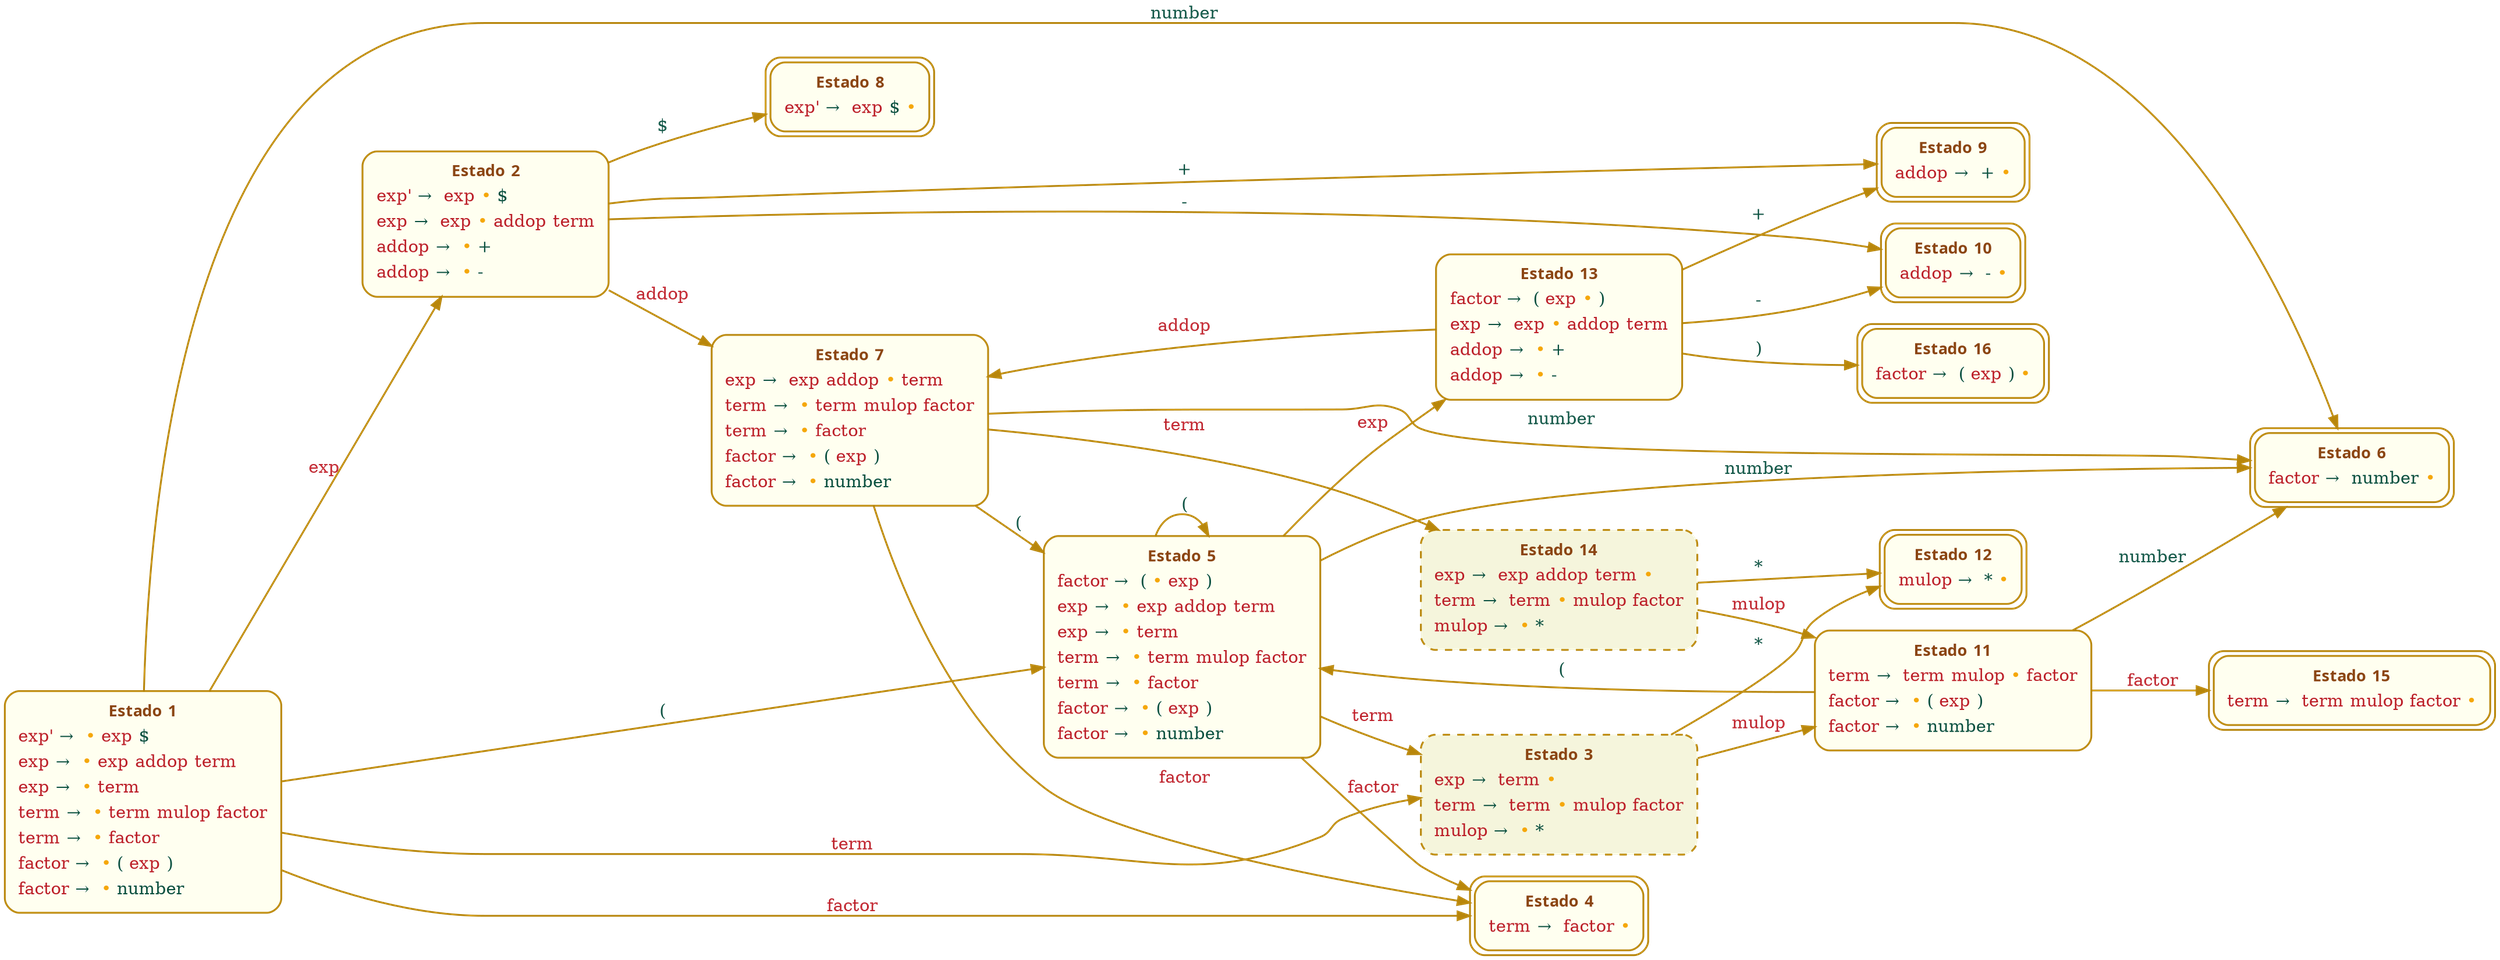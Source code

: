 digraph DFA { 
graph[size="auto" ratio="auto" margin=0.00 ordering="" rotate=0 color="steelblue" bgcolor="transparent" splines="spline" nodesep=0.25 ranksep=0.50 rankdir="LR" rank="same" ];

// SHIFT STATES: 6 
node[height=0.50 width=0.75 fixedsize=0 shape="rectangle" color="darkgoldenrod" fillcolor="ivory" style="filled,rounded" regular=0 peripheries=1 sides=4 orientation=0.00 distortion=0.00 skew=0.00 penwidth=1.50 margin=0.10 ];
state_1[id="state_1" label=<<TABLE BORDER="0">
  <TR><TD TITLE="state_1_title" id="state_1_title" BORDER="0" SIDES="B" href="#"><b><font color="#8B4513" face="Calibri" point-size="13.0">Estado </font><font color="#8B4513" face="Calibri" point-size="13.0">1</font></b></TD></TR>
  <TR><TD TITLE="state_1_item_1" id="state_1_item_1" ALIGN="LEFT" href="#"><font color="#BC1F29" face="Times-Roman" point-size="14.0">exp' </font><font color="#0A5040" face="Times-Roman" point-size="14.0">→ </font><font color="#F5A70A" face="Times-Roman" point-size="14.0"> •</font><font color="#BC1F29" face="Times-Roman" point-size="14.0"> exp</font><font color="#0A5040" face="Times-Roman" point-size="14.0"> $</font></TD></TR>
  <TR><TD TITLE="state_1_item_2" id="state_1_item_2" ALIGN="LEFT" href="#"><font color="#BC1F29" face="Times-Roman" point-size="14.0">exp </font><font color="#0A5040" face="Times-Roman" point-size="14.0">→ </font><font color="#F5A70A" face="Times-Roman" point-size="14.0"> •</font><font color="#BC1F29" face="Times-Roman" point-size="14.0"> exp</font><font color="#BC1F29" face="Times-Roman" point-size="14.0"> addop</font><font color="#BC1F29" face="Times-Roman" point-size="14.0"> term</font></TD></TR>
  <TR><TD TITLE="state_1_item_3" id="state_1_item_3" ALIGN="LEFT" href="#"><font color="#BC1F29" face="Times-Roman" point-size="14.0">exp </font><font color="#0A5040" face="Times-Roman" point-size="14.0">→ </font><font color="#F5A70A" face="Times-Roman" point-size="14.0"> •</font><font color="#BC1F29" face="Times-Roman" point-size="14.0"> term</font></TD></TR>
  <TR><TD TITLE="state_1_item_4" id="state_1_item_4" ALIGN="LEFT" href="#"><font color="#BC1F29" face="Times-Roman" point-size="14.0">term </font><font color="#0A5040" face="Times-Roman" point-size="14.0">→ </font><font color="#F5A70A" face="Times-Roman" point-size="14.0"> •</font><font color="#BC1F29" face="Times-Roman" point-size="14.0"> term</font><font color="#BC1F29" face="Times-Roman" point-size="14.0"> mulop</font><font color="#BC1F29" face="Times-Roman" point-size="14.0"> factor</font></TD></TR>
  <TR><TD TITLE="state_1_item_5" id="state_1_item_5" ALIGN="LEFT" href="#"><font color="#BC1F29" face="Times-Roman" point-size="14.0">term </font><font color="#0A5040" face="Times-Roman" point-size="14.0">→ </font><font color="#F5A70A" face="Times-Roman" point-size="14.0"> •</font><font color="#BC1F29" face="Times-Roman" point-size="14.0"> factor</font></TD></TR>
  <TR><TD TITLE="state_1_item_6" id="state_1_item_6" ALIGN="LEFT" href="#"><font color="#BC1F29" face="Times-Roman" point-size="14.0">factor </font><font color="#0A5040" face="Times-Roman" point-size="14.0">→ </font><font color="#F5A70A" face="Times-Roman" point-size="14.0"> •</font><font color="#0A5040" face="Times-Roman" point-size="14.0"> (</font><font color="#BC1F29" face="Times-Roman" point-size="14.0"> exp</font><font color="#0A5040" face="Times-Roman" point-size="14.0"> )</font></TD></TR>
  <TR><TD TITLE="state_1_item_7" id="state_1_item_7" ALIGN="LEFT" href="#"><font color="#BC1F29" face="Times-Roman" point-size="14.0">factor </font><font color="#0A5040" face="Times-Roman" point-size="14.0">→ </font><font color="#F5A70A" face="Times-Roman" point-size="14.0"> •</font><font color="#0A5040" face="Times-Roman" point-size="14.0"> number</font></TD></TR>
  </TABLE>>];
state_2[id="state_2" label=<<TABLE BORDER="0">
  <TR><TD TITLE="state_2_title" id="state_2_title" BORDER="0" SIDES="B" href="#"><b><font color="#8B4513" face="Calibri" point-size="13.0">Estado </font><font color="#8B4513" face="Calibri" point-size="13.0">2</font></b></TD></TR>
  <TR><TD TITLE="state_2_item_1" id="state_2_item_1" ALIGN="LEFT" href="#"><font color="#BC1F29" face="Times-Roman" point-size="14.0">exp' </font><font color="#0A5040" face="Times-Roman" point-size="14.0">→ </font><font color="#BC1F29" face="Times-Roman" point-size="14.0"> exp</font><font color="#F5A70A" face="Times-Roman" point-size="14.0"> •</font><font color="#0A5040" face="Times-Roman" point-size="14.0"> $</font></TD></TR>
  <TR><TD TITLE="state_2_item_2" id="state_2_item_2" ALIGN="LEFT" href="#"><font color="#BC1F29" face="Times-Roman" point-size="14.0">exp </font><font color="#0A5040" face="Times-Roman" point-size="14.0">→ </font><font color="#BC1F29" face="Times-Roman" point-size="14.0"> exp</font><font color="#F5A70A" face="Times-Roman" point-size="14.0"> •</font><font color="#BC1F29" face="Times-Roman" point-size="14.0"> addop</font><font color="#BC1F29" face="Times-Roman" point-size="14.0"> term</font></TD></TR>
  <TR><TD TITLE="state_2_item_3" id="state_2_item_3" ALIGN="LEFT" href="#"><font color="#BC1F29" face="Times-Roman" point-size="14.0">addop </font><font color="#0A5040" face="Times-Roman" point-size="14.0">→ </font><font color="#F5A70A" face="Times-Roman" point-size="14.0"> •</font><font color="#0A5040" face="Times-Roman" point-size="14.0"> +</font></TD></TR>
  <TR><TD TITLE="state_2_item_4" id="state_2_item_4" ALIGN="LEFT" href="#"><font color="#BC1F29" face="Times-Roman" point-size="14.0">addop </font><font color="#0A5040" face="Times-Roman" point-size="14.0">→ </font><font color="#F5A70A" face="Times-Roman" point-size="14.0"> •</font><font color="#0A5040" face="Times-Roman" point-size="14.0"> -</font></TD></TR>
  </TABLE>>];
state_5[id="state_5" label=<<TABLE BORDER="0">
  <TR><TD TITLE="state_5_title" id="state_5_title" BORDER="0" SIDES="B" href="#"><b><font color="#8B4513" face="Calibri" point-size="13.0">Estado </font><font color="#8B4513" face="Calibri" point-size="13.0">5</font></b></TD></TR>
  <TR><TD TITLE="state_5_item_1" id="state_5_item_1" ALIGN="LEFT" href="#"><font color="#BC1F29" face="Times-Roman" point-size="14.0">factor </font><font color="#0A5040" face="Times-Roman" point-size="14.0">→ </font><font color="#0A5040" face="Times-Roman" point-size="14.0"> (</font><font color="#F5A70A" face="Times-Roman" point-size="14.0"> •</font><font color="#BC1F29" face="Times-Roman" point-size="14.0"> exp</font><font color="#0A5040" face="Times-Roman" point-size="14.0"> )</font></TD></TR>
  <TR><TD TITLE="state_5_item_2" id="state_5_item_2" ALIGN="LEFT" href="#"><font color="#BC1F29" face="Times-Roman" point-size="14.0">exp </font><font color="#0A5040" face="Times-Roman" point-size="14.0">→ </font><font color="#F5A70A" face="Times-Roman" point-size="14.0"> •</font><font color="#BC1F29" face="Times-Roman" point-size="14.0"> exp</font><font color="#BC1F29" face="Times-Roman" point-size="14.0"> addop</font><font color="#BC1F29" face="Times-Roman" point-size="14.0"> term</font></TD></TR>
  <TR><TD TITLE="state_5_item_3" id="state_5_item_3" ALIGN="LEFT" href="#"><font color="#BC1F29" face="Times-Roman" point-size="14.0">exp </font><font color="#0A5040" face="Times-Roman" point-size="14.0">→ </font><font color="#F5A70A" face="Times-Roman" point-size="14.0"> •</font><font color="#BC1F29" face="Times-Roman" point-size="14.0"> term</font></TD></TR>
  <TR><TD TITLE="state_5_item_4" id="state_5_item_4" ALIGN="LEFT" href="#"><font color="#BC1F29" face="Times-Roman" point-size="14.0">term </font><font color="#0A5040" face="Times-Roman" point-size="14.0">→ </font><font color="#F5A70A" face="Times-Roman" point-size="14.0"> •</font><font color="#BC1F29" face="Times-Roman" point-size="14.0"> term</font><font color="#BC1F29" face="Times-Roman" point-size="14.0"> mulop</font><font color="#BC1F29" face="Times-Roman" point-size="14.0"> factor</font></TD></TR>
  <TR><TD TITLE="state_5_item_5" id="state_5_item_5" ALIGN="LEFT" href="#"><font color="#BC1F29" face="Times-Roman" point-size="14.0">term </font><font color="#0A5040" face="Times-Roman" point-size="14.0">→ </font><font color="#F5A70A" face="Times-Roman" point-size="14.0"> •</font><font color="#BC1F29" face="Times-Roman" point-size="14.0"> factor</font></TD></TR>
  <TR><TD TITLE="state_5_item_6" id="state_5_item_6" ALIGN="LEFT" href="#"><font color="#BC1F29" face="Times-Roman" point-size="14.0">factor </font><font color="#0A5040" face="Times-Roman" point-size="14.0">→ </font><font color="#F5A70A" face="Times-Roman" point-size="14.0"> •</font><font color="#0A5040" face="Times-Roman" point-size="14.0"> (</font><font color="#BC1F29" face="Times-Roman" point-size="14.0"> exp</font><font color="#0A5040" face="Times-Roman" point-size="14.0"> )</font></TD></TR>
  <TR><TD TITLE="state_5_item_7" id="state_5_item_7" ALIGN="LEFT" href="#"><font color="#BC1F29" face="Times-Roman" point-size="14.0">factor </font><font color="#0A5040" face="Times-Roman" point-size="14.0">→ </font><font color="#F5A70A" face="Times-Roman" point-size="14.0"> •</font><font color="#0A5040" face="Times-Roman" point-size="14.0"> number</font></TD></TR>
  </TABLE>>];
state_7[id="state_7" label=<<TABLE BORDER="0">
  <TR><TD TITLE="state_7_title" id="state_7_title" BORDER="0" SIDES="B" href="#"><b><font color="#8B4513" face="Calibri" point-size="13.0">Estado </font><font color="#8B4513" face="Calibri" point-size="13.0">7</font></b></TD></TR>
  <TR><TD TITLE="state_7_item_1" id="state_7_item_1" ALIGN="LEFT" href="#"><font color="#BC1F29" face="Times-Roman" point-size="14.0">exp </font><font color="#0A5040" face="Times-Roman" point-size="14.0">→ </font><font color="#BC1F29" face="Times-Roman" point-size="14.0"> exp</font><font color="#BC1F29" face="Times-Roman" point-size="14.0"> addop</font><font color="#F5A70A" face="Times-Roman" point-size="14.0"> •</font><font color="#BC1F29" face="Times-Roman" point-size="14.0"> term</font></TD></TR>
  <TR><TD TITLE="state_7_item_2" id="state_7_item_2" ALIGN="LEFT" href="#"><font color="#BC1F29" face="Times-Roman" point-size="14.0">term </font><font color="#0A5040" face="Times-Roman" point-size="14.0">→ </font><font color="#F5A70A" face="Times-Roman" point-size="14.0"> •</font><font color="#BC1F29" face="Times-Roman" point-size="14.0"> term</font><font color="#BC1F29" face="Times-Roman" point-size="14.0"> mulop</font><font color="#BC1F29" face="Times-Roman" point-size="14.0"> factor</font></TD></TR>
  <TR><TD TITLE="state_7_item_3" id="state_7_item_3" ALIGN="LEFT" href="#"><font color="#BC1F29" face="Times-Roman" point-size="14.0">term </font><font color="#0A5040" face="Times-Roman" point-size="14.0">→ </font><font color="#F5A70A" face="Times-Roman" point-size="14.0"> •</font><font color="#BC1F29" face="Times-Roman" point-size="14.0"> factor</font></TD></TR>
  <TR><TD TITLE="state_7_item_4" id="state_7_item_4" ALIGN="LEFT" href="#"><font color="#BC1F29" face="Times-Roman" point-size="14.0">factor </font><font color="#0A5040" face="Times-Roman" point-size="14.0">→ </font><font color="#F5A70A" face="Times-Roman" point-size="14.0"> •</font><font color="#0A5040" face="Times-Roman" point-size="14.0"> (</font><font color="#BC1F29" face="Times-Roman" point-size="14.0"> exp</font><font color="#0A5040" face="Times-Roman" point-size="14.0"> )</font></TD></TR>
  <TR><TD TITLE="state_7_item_5" id="state_7_item_5" ALIGN="LEFT" href="#"><font color="#BC1F29" face="Times-Roman" point-size="14.0">factor </font><font color="#0A5040" face="Times-Roman" point-size="14.0">→ </font><font color="#F5A70A" face="Times-Roman" point-size="14.0"> •</font><font color="#0A5040" face="Times-Roman" point-size="14.0"> number</font></TD></TR>
  </TABLE>>];
state_11[id="state_11" label=<<TABLE BORDER="0">
  <TR><TD TITLE="state_11_title" id="state_11_title" BORDER="0" SIDES="B" href="#"><b><font color="#8B4513" face="Calibri" point-size="13.0">Estado </font><font color="#8B4513" face="Calibri" point-size="13.0">11</font></b></TD></TR>
  <TR><TD TITLE="state_11_item_1" id="state_11_item_1" ALIGN="LEFT" href="#"><font color="#BC1F29" face="Times-Roman" point-size="14.0">term </font><font color="#0A5040" face="Times-Roman" point-size="14.0">→ </font><font color="#BC1F29" face="Times-Roman" point-size="14.0"> term</font><font color="#BC1F29" face="Times-Roman" point-size="14.0"> mulop</font><font color="#F5A70A" face="Times-Roman" point-size="14.0"> •</font><font color="#BC1F29" face="Times-Roman" point-size="14.0"> factor</font></TD></TR>
  <TR><TD TITLE="state_11_item_2" id="state_11_item_2" ALIGN="LEFT" href="#"><font color="#BC1F29" face="Times-Roman" point-size="14.0">factor </font><font color="#0A5040" face="Times-Roman" point-size="14.0">→ </font><font color="#F5A70A" face="Times-Roman" point-size="14.0"> •</font><font color="#0A5040" face="Times-Roman" point-size="14.0"> (</font><font color="#BC1F29" face="Times-Roman" point-size="14.0"> exp</font><font color="#0A5040" face="Times-Roman" point-size="14.0"> )</font></TD></TR>
  <TR><TD TITLE="state_11_item_3" id="state_11_item_3" ALIGN="LEFT" href="#"><font color="#BC1F29" face="Times-Roman" point-size="14.0">factor </font><font color="#0A5040" face="Times-Roman" point-size="14.0">→ </font><font color="#F5A70A" face="Times-Roman" point-size="14.0"> •</font><font color="#0A5040" face="Times-Roman" point-size="14.0"> number</font></TD></TR>
  </TABLE>>];
state_13[id="state_13" label=<<TABLE BORDER="0">
  <TR><TD TITLE="state_13_title" id="state_13_title" BORDER="0" SIDES="B" href="#"><b><font color="#8B4513" face="Calibri" point-size="13.0">Estado </font><font color="#8B4513" face="Calibri" point-size="13.0">13</font></b></TD></TR>
  <TR><TD TITLE="state_13_item_1" id="state_13_item_1" ALIGN="LEFT" href="#"><font color="#BC1F29" face="Times-Roman" point-size="14.0">factor </font><font color="#0A5040" face="Times-Roman" point-size="14.0">→ </font><font color="#0A5040" face="Times-Roman" point-size="14.0"> (</font><font color="#BC1F29" face="Times-Roman" point-size="14.0"> exp</font><font color="#F5A70A" face="Times-Roman" point-size="14.0"> •</font><font color="#0A5040" face="Times-Roman" point-size="14.0"> )</font></TD></TR>
  <TR><TD TITLE="state_13_item_2" id="state_13_item_2" ALIGN="LEFT" href="#"><font color="#BC1F29" face="Times-Roman" point-size="14.0">exp </font><font color="#0A5040" face="Times-Roman" point-size="14.0">→ </font><font color="#BC1F29" face="Times-Roman" point-size="14.0"> exp</font><font color="#F5A70A" face="Times-Roman" point-size="14.0"> •</font><font color="#BC1F29" face="Times-Roman" point-size="14.0"> addop</font><font color="#BC1F29" face="Times-Roman" point-size="14.0"> term</font></TD></TR>
  <TR><TD TITLE="state_13_item_3" id="state_13_item_3" ALIGN="LEFT" href="#"><font color="#BC1F29" face="Times-Roman" point-size="14.0">addop </font><font color="#0A5040" face="Times-Roman" point-size="14.0">→ </font><font color="#F5A70A" face="Times-Roman" point-size="14.0"> •</font><font color="#0A5040" face="Times-Roman" point-size="14.0"> +</font></TD></TR>
  <TR><TD TITLE="state_13_item_4" id="state_13_item_4" ALIGN="LEFT" href="#"><font color="#BC1F29" face="Times-Roman" point-size="14.0">addop </font><font color="#0A5040" face="Times-Roman" point-size="14.0">→ </font><font color="#F5A70A" face="Times-Roman" point-size="14.0"> •</font><font color="#0A5040" face="Times-Roman" point-size="14.0"> -</font></TD></TR>
  </TABLE>>];

// REDUCTION STATES: 8 
node[height=0.50 width=0.75 fixedsize=0 shape="rectangle" color="darkgoldenrod" fillcolor="ivory" style="filled,rounded" regular=0 peripheries=2 sides=4 orientation=0.00 distortion=0.00 skew=0.00 penwidth=1.50 margin=0.10 ];
state_4[id="state_4" label=<<TABLE BORDER="0">
  <TR><TD TITLE="state_4_title" id="state_4_title" BORDER="0" SIDES="B" href="#"><b><font color="#8B4513" face="Calibri" point-size="13.0">Estado </font><font color="#8B4513" face="Calibri" point-size="13.0">4</font></b></TD></TR>
  <TR><TD TITLE="state_4_item_1" id="state_4_item_1" ALIGN="LEFT" href="#"><font color="#BC1F29" face="Times-Roman" point-size="14.0">term </font><font color="#0A5040" face="Times-Roman" point-size="14.0">→ </font><font color="#BC1F29" face="Times-Roman" point-size="14.0"> factor</font><font color="#F5A70A" face="Times-Roman" point-size="14.0"> •</font></TD></TR>
  </TABLE>>];
state_6[id="state_6" label=<<TABLE BORDER="0">
  <TR><TD TITLE="state_6_title" id="state_6_title" BORDER="0" SIDES="B" href="#"><b><font color="#8B4513" face="Calibri" point-size="13.0">Estado </font><font color="#8B4513" face="Calibri" point-size="13.0">6</font></b></TD></TR>
  <TR><TD TITLE="state_6_item_1" id="state_6_item_1" ALIGN="LEFT" href="#"><font color="#BC1F29" face="Times-Roman" point-size="14.0">factor </font><font color="#0A5040" face="Times-Roman" point-size="14.0">→ </font><font color="#0A5040" face="Times-Roman" point-size="14.0"> number</font><font color="#F5A70A" face="Times-Roman" point-size="14.0"> •</font></TD></TR>
  </TABLE>>];
state_8[id="state_8" label=<<TABLE BORDER="0">
  <TR><TD TITLE="state_8_title" id="state_8_title" BORDER="0" SIDES="B" href="#"><b><font color="#8B4513" face="Calibri" point-size="13.0">Estado </font><font color="#8B4513" face="Calibri" point-size="13.0">8</font></b></TD></TR>
  <TR><TD TITLE="state_8_item_1" id="state_8_item_1" ALIGN="LEFT" href="#"><font color="#BC1F29" face="Times-Roman" point-size="14.0">exp' </font><font color="#0A5040" face="Times-Roman" point-size="14.0">→ </font><font color="#BC1F29" face="Times-Roman" point-size="14.0"> exp</font><font color="#0A5040" face="Times-Roman" point-size="14.0"> $</font><font color="#F5A70A" face="Times-Roman" point-size="14.0"> •</font></TD></TR>
  </TABLE>>];
state_9[id="state_9" label=<<TABLE BORDER="0">
  <TR><TD TITLE="state_9_title" id="state_9_title" BORDER="0" SIDES="B" href="#"><b><font color="#8B4513" face="Calibri" point-size="13.0">Estado </font><font color="#8B4513" face="Calibri" point-size="13.0">9</font></b></TD></TR>
  <TR><TD TITLE="state_9_item_1" id="state_9_item_1" ALIGN="LEFT" href="#"><font color="#BC1F29" face="Times-Roman" point-size="14.0">addop </font><font color="#0A5040" face="Times-Roman" point-size="14.0">→ </font><font color="#0A5040" face="Times-Roman" point-size="14.0"> +</font><font color="#F5A70A" face="Times-Roman" point-size="14.0"> •</font></TD></TR>
  </TABLE>>];
state_10[id="state_10" label=<<TABLE BORDER="0">
  <TR><TD TITLE="state_10_title" id="state_10_title" BORDER="0" SIDES="B" href="#"><b><font color="#8B4513" face="Calibri" point-size="13.0">Estado </font><font color="#8B4513" face="Calibri" point-size="13.0">10</font></b></TD></TR>
  <TR><TD TITLE="state_10_item_1" id="state_10_item_1" ALIGN="LEFT" href="#"><font color="#BC1F29" face="Times-Roman" point-size="14.0">addop </font><font color="#0A5040" face="Times-Roman" point-size="14.0">→ </font><font color="#0A5040" face="Times-Roman" point-size="14.0"> -</font><font color="#F5A70A" face="Times-Roman" point-size="14.0"> •</font></TD></TR>
  </TABLE>>];
state_12[id="state_12" label=<<TABLE BORDER="0">
  <TR><TD TITLE="state_12_title" id="state_12_title" BORDER="0" SIDES="B" href="#"><b><font color="#8B4513" face="Calibri" point-size="13.0">Estado </font><font color="#8B4513" face="Calibri" point-size="13.0">12</font></b></TD></TR>
  <TR><TD TITLE="state_12_item_1" id="state_12_item_1" ALIGN="LEFT" href="#"><font color="#BC1F29" face="Times-Roman" point-size="14.0">mulop </font><font color="#0A5040" face="Times-Roman" point-size="14.0">→ </font><font color="#0A5040" face="Times-Roman" point-size="14.0"> *</font><font color="#F5A70A" face="Times-Roman" point-size="14.0"> •</font></TD></TR>
  </TABLE>>];
state_15[id="state_15" label=<<TABLE BORDER="0">
  <TR><TD TITLE="state_15_title" id="state_15_title" BORDER="0" SIDES="B" href="#"><b><font color="#8B4513" face="Calibri" point-size="13.0">Estado </font><font color="#8B4513" face="Calibri" point-size="13.0">15</font></b></TD></TR>
  <TR><TD TITLE="state_15_item_1" id="state_15_item_1" ALIGN="LEFT" href="#"><font color="#BC1F29" face="Times-Roman" point-size="14.0">term </font><font color="#0A5040" face="Times-Roman" point-size="14.0">→ </font><font color="#BC1F29" face="Times-Roman" point-size="14.0"> term</font><font color="#BC1F29" face="Times-Roman" point-size="14.0"> mulop</font><font color="#BC1F29" face="Times-Roman" point-size="14.0"> factor</font><font color="#F5A70A" face="Times-Roman" point-size="14.0"> •</font></TD></TR>
  </TABLE>>];
state_16[id="state_16" label=<<TABLE BORDER="0">
  <TR><TD TITLE="state_16_title" id="state_16_title" BORDER="0" SIDES="B" href="#"><b><font color="#8B4513" face="Calibri" point-size="13.0">Estado </font><font color="#8B4513" face="Calibri" point-size="13.0">16</font></b></TD></TR>
  <TR><TD TITLE="state_16_item_1" id="state_16_item_1" ALIGN="LEFT" href="#"><font color="#BC1F29" face="Times-Roman" point-size="14.0">factor </font><font color="#0A5040" face="Times-Roman" point-size="14.0">→ </font><font color="#0A5040" face="Times-Roman" point-size="14.0"> (</font><font color="#BC1F29" face="Times-Roman" point-size="14.0"> exp</font><font color="#0A5040" face="Times-Roman" point-size="14.0"> )</font><font color="#F5A70A" face="Times-Roman" point-size="14.0"> •</font></TD></TR>
  </TABLE>>];

// STATES WHITH CONFLICTS 
node[height=0.50 width=0.75 fixedsize=0 shape="rectangle" color="darkgoldenrod" fillcolor="beige" style="filled,rounded,dashed" regular=0 peripheries=1 sides=4 orientation=0.00 distortion=0.00 skew=0.00 penwidth=1.50 margin=0.10 ];

// SHIFT-REDUCE CONFLICTS: 2 
state_3[id="state_3" label=<<TABLE BORDER="0">
  <TR><TD TITLE="state_3_title" id="state_3_title" BORDER="0" SIDES="B" href="#"><b><font color="#8B4513" face="Calibri" point-size="13.0">Estado </font><font color="#8B4513" face="Calibri" point-size="13.0">3</font></b></TD></TR>
  <TR><TD TITLE="state_3_item_1" id="state_3_item_1" ALIGN="LEFT" href="#"><font color="#BC1F29" face="Times-Roman" point-size="14.0">exp </font><font color="#0A5040" face="Times-Roman" point-size="14.0">→ </font><font color="#BC1F29" face="Times-Roman" point-size="14.0"> term</font><font color="#F5A70A" face="Times-Roman" point-size="14.0"> •</font></TD></TR>
  <TR><TD TITLE="state_3_item_2" id="state_3_item_2" ALIGN="LEFT" href="#"><font color="#BC1F29" face="Times-Roman" point-size="14.0">term </font><font color="#0A5040" face="Times-Roman" point-size="14.0">→ </font><font color="#BC1F29" face="Times-Roman" point-size="14.0"> term</font><font color="#F5A70A" face="Times-Roman" point-size="14.0"> •</font><font color="#BC1F29" face="Times-Roman" point-size="14.0"> mulop</font><font color="#BC1F29" face="Times-Roman" point-size="14.0"> factor</font></TD></TR>
  <TR><TD TITLE="state_3_item_3" id="state_3_item_3" ALIGN="LEFT" href="#"><font color="#BC1F29" face="Times-Roman" point-size="14.0">mulop </font><font color="#0A5040" face="Times-Roman" point-size="14.0">→ </font><font color="#F5A70A" face="Times-Roman" point-size="14.0"> •</font><font color="#0A5040" face="Times-Roman" point-size="14.0"> *</font></TD></TR>
  </TABLE>>];
state_14[id="state_14" label=<<TABLE BORDER="0">
  <TR><TD TITLE="state_14_title" id="state_14_title" BORDER="0" SIDES="B" href="#"><b><font color="#8B4513" face="Calibri" point-size="13.0">Estado </font><font color="#8B4513" face="Calibri" point-size="13.0">14</font></b></TD></TR>
  <TR><TD TITLE="state_14_item_1" id="state_14_item_1" ALIGN="LEFT" href="#"><font color="#BC1F29" face="Times-Roman" point-size="14.0">exp </font><font color="#0A5040" face="Times-Roman" point-size="14.0">→ </font><font color="#BC1F29" face="Times-Roman" point-size="14.0"> exp</font><font color="#BC1F29" face="Times-Roman" point-size="14.0"> addop</font><font color="#BC1F29" face="Times-Roman" point-size="14.0"> term</font><font color="#F5A70A" face="Times-Roman" point-size="14.0"> •</font></TD></TR>
  <TR><TD TITLE="state_14_item_2" id="state_14_item_2" ALIGN="LEFT" href="#"><font color="#BC1F29" face="Times-Roman" point-size="14.0">term </font><font color="#0A5040" face="Times-Roman" point-size="14.0">→ </font><font color="#BC1F29" face="Times-Roman" point-size="14.0"> term</font><font color="#F5A70A" face="Times-Roman" point-size="14.0"> •</font><font color="#BC1F29" face="Times-Roman" point-size="14.0"> mulop</font><font color="#BC1F29" face="Times-Roman" point-size="14.0"> factor</font></TD></TR>
  <TR><TD TITLE="state_14_item_3" id="state_14_item_3" ALIGN="LEFT" href="#"><font color="#BC1F29" face="Times-Roman" point-size="14.0">mulop </font><font color="#0A5040" face="Times-Roman" point-size="14.0">→ </font><font color="#F5A70A" face="Times-Roman" point-size="14.0"> •</font><font color="#0A5040" face="Times-Roman" point-size="14.0"> *</font></TD></TR>
  </TABLE>>];

// REDUCE-REDUCE CONFLICTS: 0 

// SHIFT-REDUCE-REDUCE CONFLICTS: 0 

// TRANSITIONS: 29 
edge[weight=1.00 style="" color="darkgoldenrod" dir="forward" tailclip=1 headclip=1 arrowhead="normal" arrowtail="normal" arrowsize=1.00 labeldistance=1.00 decorate=0 constraint=1 minlen=1 penwidth=1.50 ];
state_1->state_4 [id="trans_1" label=<<font color="#BC1F29" face="Times-Roman" point-size="14.0"> factor</font>>];
state_1->state_5 [id="trans_2" label=<<font color="#0A5040" face="Times-Roman" point-size="14.0"> (</font>>];
state_1->state_2 [id="trans_3" label=<<font color="#BC1F29" face="Times-Roman" point-size="14.0"> exp</font>>];
state_1->state_3 [id="trans_4" label=<<font color="#BC1F29" face="Times-Roman" point-size="14.0"> term</font>>];
state_1->state_6 [id="trans_5" label=<<font color="#0A5040" face="Times-Roman" point-size="14.0"> number</font>>];
state_2->state_7 [id="trans_6" label=<<font color="#BC1F29" face="Times-Roman" point-size="14.0"> addop</font>>];
state_2->state_8 [id="trans_7" label=<<font color="#0A5040" face="Times-Roman" point-size="14.0"> $</font>>];
state_2->state_9 [id="trans_8" label=<<font color="#0A5040" face="Times-Roman" point-size="14.0"> +</font>>];
state_2->state_10 [id="trans_9" label=<<font color="#0A5040" face="Times-Roman" point-size="14.0"> -</font>>];
state_3->state_11 [id="trans_10" label=<<font color="#BC1F29" face="Times-Roman" point-size="14.0"> mulop</font>>];
state_3->state_12 [id="trans_11" label=<<font color="#0A5040" face="Times-Roman" point-size="14.0"> *</font>>];
state_5->state_4 [id="trans_12" label=<<font color="#BC1F29" face="Times-Roman" point-size="14.0"> factor</font>>];
state_5->state_5 [id="trans_13" label=<<font color="#0A5040" face="Times-Roman" point-size="14.0"> (</font>>];
state_5->state_13 [id="trans_14" label=<<font color="#BC1F29" face="Times-Roman" point-size="14.0"> exp</font>>];
state_5->state_3 [id="trans_15" label=<<font color="#BC1F29" face="Times-Roman" point-size="14.0"> term</font>>];
state_5->state_6 [id="trans_16" label=<<font color="#0A5040" face="Times-Roman" point-size="14.0"> number</font>>];
state_7->state_5 [id="trans_17" label=<<font color="#0A5040" face="Times-Roman" point-size="14.0"> (</font>>];
state_7->state_14 [id="trans_18" label=<<font color="#BC1F29" face="Times-Roman" point-size="14.0"> term</font>>];
state_7->state_4 [id="trans_19" label=<<font color="#BC1F29" face="Times-Roman" point-size="14.0"> factor</font>>];
state_7->state_6 [id="trans_20" label=<<font color="#0A5040" face="Times-Roman" point-size="14.0"> number</font>>];
state_11->state_5 [id="trans_21" label=<<font color="#0A5040" face="Times-Roman" point-size="14.0"> (</font>>];
state_11->state_6 [id="trans_22" label=<<font color="#0A5040" face="Times-Roman" point-size="14.0"> number</font>>];
state_11->state_15 [id="trans_23" label=<<font color="#BC1F29" face="Times-Roman" point-size="14.0"> factor</font>>];
state_13->state_7 [id="trans_24" label=<<font color="#BC1F29" face="Times-Roman" point-size="14.0"> addop</font>>];
state_13->state_9 [id="trans_25" label=<<font color="#0A5040" face="Times-Roman" point-size="14.0"> +</font>>];
state_13->state_10 [id="trans_26" label=<<font color="#0A5040" face="Times-Roman" point-size="14.0"> -</font>>];
state_13->state_16 [id="trans_27" label=<<font color="#0A5040" face="Times-Roman" point-size="14.0"> )</font>>];
state_14->state_11 [id="trans_28" label=<<font color="#BC1F29" face="Times-Roman" point-size="14.0"> mulop</font>>];
state_14->state_12 [id="trans_29" label=<<font color="#0A5040" face="Times-Roman" point-size="14.0"> *</font>>];
} 
